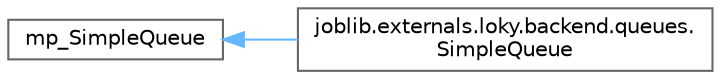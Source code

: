 digraph "Graphical Class Hierarchy"
{
 // LATEX_PDF_SIZE
  bgcolor="transparent";
  edge [fontname=Helvetica,fontsize=10,labelfontname=Helvetica,labelfontsize=10];
  node [fontname=Helvetica,fontsize=10,shape=box,height=0.2,width=0.4];
  rankdir="LR";
  Node0 [id="Node000000",label="mp_SimpleQueue",height=0.2,width=0.4,color="grey40", fillcolor="white", style="filled",URL="$da/d10/classmp__SimpleQueue.html",tooltip=" "];
  Node0 -> Node1 [id="edge4001_Node000000_Node000001",dir="back",color="steelblue1",style="solid",tooltip=" "];
  Node1 [id="Node000001",label="joblib.externals.loky.backend.queues.\lSimpleQueue",height=0.2,width=0.4,color="grey40", fillcolor="white", style="filled",URL="$da/dd3/classjoblib_1_1externals_1_1loky_1_1backend_1_1queues_1_1SimpleQueue.html",tooltip=" "];
}
